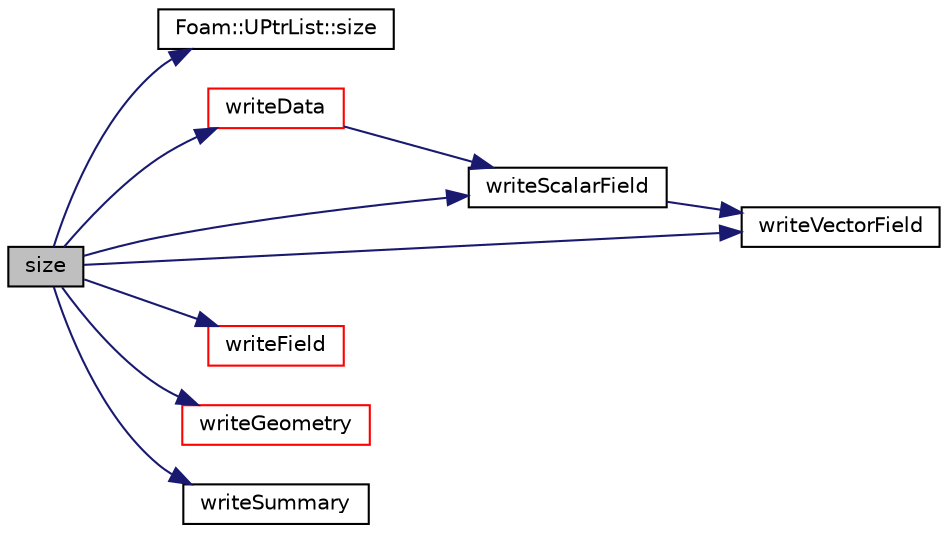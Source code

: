 digraph "size"
{
  bgcolor="transparent";
  edge [fontname="Helvetica",fontsize="10",labelfontname="Helvetica",labelfontsize="10"];
  node [fontname="Helvetica",fontsize="10",shape=record];
  rankdir="LR";
  Node1 [label="size",height=0.2,width=0.4,color="black", fillcolor="grey75", style="filled", fontcolor="black"];
  Node1 -> Node2 [color="midnightblue",fontsize="10",style="solid",fontname="Helvetica"];
  Node2 [label="Foam::UPtrList::size",height=0.2,width=0.4,color="black",URL="$a02882.html#a723361dc2020160f5492e8fe2d09fa44",tooltip="Return the number of elements in the UPtrList. "];
  Node1 -> Node3 [color="midnightblue",fontsize="10",style="solid",fontname="Helvetica"];
  Node3 [label="writeData",height=0.2,width=0.4,color="red",URL="$a00661.html#a54c0a6ca2f93398364a825981dbe4776",tooltip="Write the lists. "];
  Node3 -> Node4 [color="midnightblue",fontsize="10",style="solid",fontname="Helvetica"];
  Node4 [label="writeScalarField",height=0.2,width=0.4,color="black",URL="$a00661.html#a78945b8a143831325506d2ce791fc7ae",tooltip="Write (volume) scalar field. "];
  Node4 -> Node5 [color="midnightblue",fontsize="10",style="solid",fontname="Helvetica"];
  Node5 [label="writeVectorField",height=0.2,width=0.4,color="black",URL="$a00661.html#a118cfe22e592db9d0470c3b8b4ffca8d",tooltip="Write (volume) vector field components. "];
  Node1 -> Node6 [color="midnightblue",fontsize="10",style="solid",fontname="Helvetica"];
  Node6 [label="writeField",height=0.2,width=0.4,color="red",URL="$a00661.html#a18b57299af02dfc7266a7cb89a163345",tooltip="Write generalized volume field components. "];
  Node1 -> Node7 [color="midnightblue",fontsize="10",style="solid",fontname="Helvetica"];
  Node7 [label="writeGeometry",height=0.2,width=0.4,color="red",URL="$a00661.html#a718c90405e8b6ab1553bd5893333798f",tooltip="Write the geometry. "];
  Node1 -> Node4 [color="midnightblue",fontsize="10",style="solid",fontname="Helvetica"];
  Node1 -> Node8 [color="midnightblue",fontsize="10",style="solid",fontname="Helvetica"];
  Node8 [label="writeSummary",height=0.2,width=0.4,color="black",URL="$a00661.html#a46abc8b058281199fba0b3b21ec9a6f7",tooltip="Write summary information about the objects. "];
  Node1 -> Node5 [color="midnightblue",fontsize="10",style="solid",fontname="Helvetica"];
}
